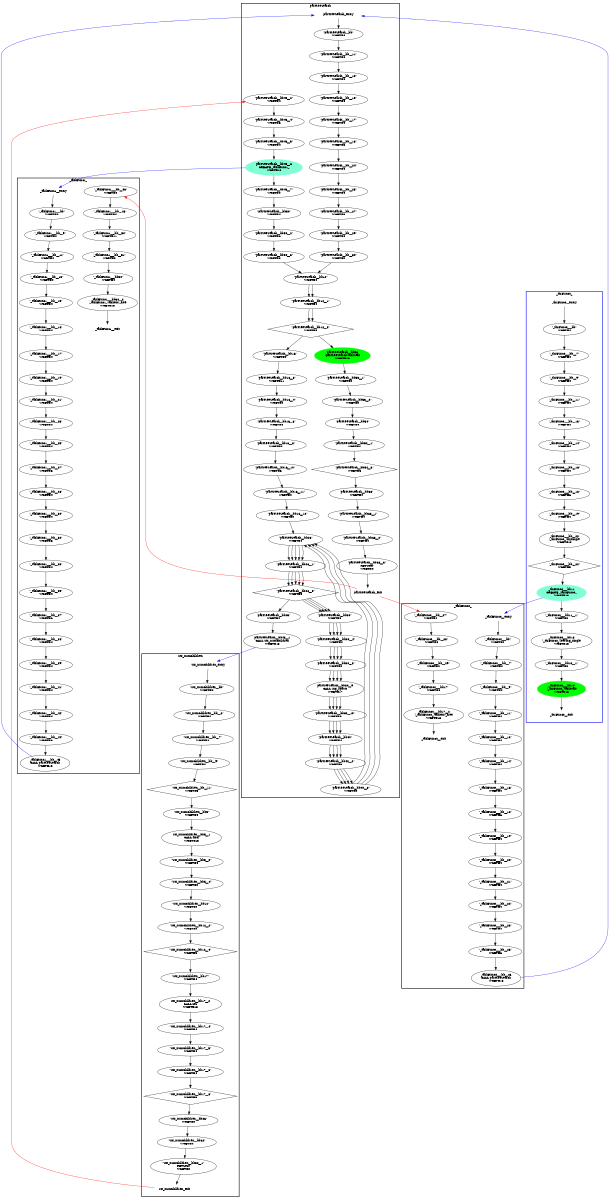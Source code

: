 digraph "CFG" {
fontsize=10;
orientation="portrait";
rankdir="TB";
size="10,8";
parTreeSearch__bb43__6 [color=aquamarine, fontsize=10, label="parTreeSearch__bb43__6\nCREATE _taskFunc1_\nWCET=13", style=filled, width="0.01"];
parTreeSearch__bb16__6 [fontsize=10, label="\"parTreeSearch__bb16__6\"\nWCET=4", width="0.01"];
parTreeSearch__bb30__10 [fontsize=10, label="\"parTreeSearch__bb30__10\"\nWCET=0", width="0.01"];
parTreeSearch__bb53__2 [fontsize=10, label="\"parTreeSearch__bb53__2\"\nWCET=0", width="0.01"];
parTreeSearch__bb__13 [fontsize=10, label="\"parTreeSearch__bb__13\"\nWCET=4", width="0.01"];
parTreeSearch__bb__27 [fontsize=10, label="\"parTreeSearch__bb__27\"\nWCET=8", width="0.01"];
parTreeSearch__bb40__3 [fontsize=10, label="\"parTreeSearch__bb40__3\"\nWCET=0", width="0.01"];
parTreeSearch__bb30__9 [fontsize=10, label="parTreeSearch__bb30__9\nCALL rng_spawn\nWCET=17", width="0.01"];
parTreeSearch_entry [color="white", fontsize=10, height="0.01", label="parTreeSearch_entry", width="0.01"];
parTreeSearch__bb__24 [fontsize=10, label="\"parTreeSearch__bb__24\"\nWCET=4", width="0.01"];
parTreeSearch__bb30 [fontsize=10, label="\"parTreeSearch__bb30\"\nWCET=4", width="0.01"];
parTreeSearch__bb43__4 [fontsize=10, label="\"parTreeSearch__bb43__4\"\nWCET=6", width="0.01"];
parTreeSearch__bb__11 [fontsize=10, label="\"parTreeSearch__bb__11\"\nWCET=4", width="0.01"];
parTreeSearch__bb43__7 [fontsize=10, label="\"parTreeSearch__bb43__7\"\nWCET=0", width="0.01"];
parTreeSearch__bb30__4 [fontsize=10, label="\"parTreeSearch__bb30__4\"\nWCET=4", width="0.01"];
parTreeSearch__bb__15 [fontsize=10, label="\"parTreeSearch__bb__15\"\nWCET=4", width="0.01"];
parTreeSearch__bb50__3 [fontsize=10, label="\"parTreeSearch__bb50__3\"\nWCET=0", width="0.01"];
parTreeSearch__bb__18 [fontsize=10, label="\"parTreeSearch__bb__18\"\nWCET=8", width="0.01"];
parTreeSearch__bb53 [color=green, fontsize=10, label="parTreeSearch__bb53\n(parTreeSearch)taskwait\nWCET=13", style=filled, width="0.01"];
parTreeSearch__bb16 [fontsize=10, label="\"parTreeSearch__bb16\"\nWCET=4", width="0.01"];
parTreeSearch__bb54__1 [fontsize=10, label="\"parTreeSearch__bb54__1\"\nWCET=4", width="0.01"];
parTreeSearch__bb26 [fontsize=10, label="\"parTreeSearch__bb26\"\nWCET=4", width="0.01"];
parTreeSearch__bb [fontsize=10, label="\"parTreeSearch__bb\"\nWCET=4", width="0.01"];
parTreeSearch_exit [color="white", fontsize=10, label="parTreeSearch_exit", width="0.01"];
parTreeSearch__bb12 [fontsize=10, label="\"parTreeSearch__bb12\"\nWCET=4", width="0.01"];
parTreeSearch__bb16__3 [fontsize=10, label="\"parTreeSearch__bb16__3\"\nWCET=11", width="0.01"];
parTreeSearch__bb26__1 [fontsize=10, label="\"parTreeSearch__bb26__1\"\nWCET=4", width="0.01"];
parTreeSearch__bb43 [fontsize=10, label="\"parTreeSearch__bb43\"\nWCET=4", width="0.01"];
parTreeSearch__bb40__2 [fontsize=10, label="\"parTreeSearch__bb40__2\"\nWCET=6", width="0.01"];
parTreeSearch__bb68 [fontsize=10, label="\"parTreeSearch__bb68\"\nWCET=4", width="0.01"];
parTreeSearch__bb50__2 [fontsize=10, label="\"parTreeSearch__bb50__2\"\nWCET=6", width="0.01"];
parTreeSearch__bb43__2 [fontsize=10, label="\"parTreeSearch__bb43__2\"\nWCET=4", width="0.01"];
parTreeSearch__bb16__12 [fontsize=10, label="\"parTreeSearch__bb16__12\"\nWCET=0", width="0.01"];
parTreeSearch__bb12__1 [fontsize=10, label="\"parTreeSearch__bb12__1\"\nWCET=4", width="0.01"];
parTreeSearch__bb26__3 [fontsize=10, label="\"parTreeSearch__bb26__3\"\nWCET=5", shape=diamond, width="0.01"];
parTreeSearch__bb12__3 [fontsize=10, label="\"parTreeSearch__bb12__3\"\nWCET=5", shape=diamond, width="0.01"];
parTreeSearch__bb16__11 [fontsize=10, label="\"parTreeSearch__bb16__11\"\nWCET=4", width="0.01"];
parTreeSearch__bb53__1 [fontsize=10, label="\"parTreeSearch__bb53__1\"\nWCET=4", width="0.01"];
parTreeSearch__bb16__4 [fontsize=10, label="\"parTreeSearch__bb16__4\"\nWCET=4", width="0.01"];
parTreeSearch__bb68__2 [fontsize=10, label="\"parTreeSearch__bb68__2\"\nWCET=4", width="0.01"];
parTreeSearch__bb43__1 [fontsize=10, label="parTreeSearch__bb43__1\nCALL uts_numChildren\nWCET=13", width="0.01"];
parTreeSearch__bb__29 [fontsize=10, label="\"parTreeSearch__bb__29\"\nWCET=4", width="0.01"];
parTreeSearch__bb__25 [fontsize=10, label="\"parTreeSearch__bb__25\"\nWCET=4", width="0.01"];
parTreeSearch__bb43__5 [fontsize=10, label="\"parTreeSearch__bb43__5\"\nWCET=4", width="0.01"];
parTreeSearch__bb__30 [fontsize=10, label="\"parTreeSearch__bb__30\"\nWCET=0", width="0.01"];
parTreeSearch__bb68__1 [fontsize=10, label="\"parTreeSearch__bb68__1\"\nWCET=4", width="0.01"];
parTreeSearch__bb16__10 [fontsize=10, label="\"parTreeSearch__bb16__10\"\nWCET=6", width="0.01"];
parTreeSearch__bb50 [fontsize=10, label="\"parTreeSearch__bb50\"\nWCET=4", width="0.01"];
parTreeSearch__bb30__8 [fontsize=10, label="\"parTreeSearch__bb30__8\"\nWCET=4", width="0.01"];
parTreeSearch__bb40 [fontsize=10, label="\"parTreeSearch__bb40\"\nWCET=4", width="0.01"];
parTreeSearch__bb54 [fontsize=10, label="\"parTreeSearch__bb54\"\nWCET=4", width="0.01"];
parTreeSearch__bb68__3 [fontsize=10, label="\"parTreeSearch__bb68__3\"\nRETURN\nWCET=0", width="0.01"];
parTreeSearch__bb54__3 [fontsize=10, label="\"parTreeSearch__bb54__3\"\nWCET=5", shape=diamond, width="0.01"];
parTreeSearch__bb16__8 [fontsize=10, label="\"parTreeSearch__bb16__8\"\nWCET=4", width="0.01"];
parTreeSearch__bb__17 [fontsize=10, label="\"parTreeSearch__bb__17\"\nWCET=4", width="0.01"];
_taskFunc0___bb__22 [fontsize=10, label="\"_taskFunc0___bb__22\"\nWCET=4", width="0.01"];
_taskFunc0___bb__23 [fontsize=10, label="\"_taskFunc0___bb__23\"\nWCET=4", width="0.01"];
_taskFunc0___bb__19 [fontsize=10, label="\"_taskFunc0___bb__19\"\nWCET=4", width="0.01"];
_taskFunc0___bb__11 [fontsize=10, label="\"_taskFunc0___bb__11\"\nWCET=4", width="0.01"];
_taskFunc0___bb__21 [fontsize=10, label="\"_taskFunc0___bb__21\"\nWCET=4", width="0.01"];
_taskFunc0___bb__27 [fontsize=10, label="\"_taskFunc0___bb__27\"\nWCET=4", width="0.01"];
_taskFunc0___bb__28 [fontsize=10, label="\"_taskFunc0___bb__28\"\nWCET=4", width="0.01"];
_taskFunc0___bb__25 [fontsize=10, label="\"_taskFunc0___bb__25\"\nWCET=6", width="0.01"];
_taskFunc0___bb__7 [fontsize=10, label="\"_taskFunc0___bb__7\"\nWCET=4", width="0.01"];
_taskFunc0___bb__16 [fontsize=10, label="\"_taskFunc0___bb__16\"\nWCET=4", width="0.01"];
_taskFunc0___bb__18 [fontsize=10, label="\"_taskFunc0___bb__18\"\nWCET=6", width="0.01"];
_taskFunc0___bb__29 [fontsize=10, label="\"_taskFunc0___bb__29\"\nWCET=0", width="0.01"];
_taskFunc0___bb17__2 [fontsize=10, label="_taskFunc0___bb17__2\n(_taskFunc0_)taskenv_free\nWCET=13", width="0.01"];
_taskFunc0___bb__20 [fontsize=10, label="\"_taskFunc0___bb__20\"\nWCET=4", width="0.01"];
_taskFunc0___bb17 [fontsize=10, label="\"_taskFunc0___bb17\"\nWCET=4", width="0.01"];
_taskFunc0___bb__14 [fontsize=10, label="\"_taskFunc0___bb__14\"\nWCET=4", width="0.01"];
_taskFunc0___bb__9 [fontsize=10, label="\"_taskFunc0___bb__9\"\nWCET=4", width="0.01"];
_taskFunc0___bb__26 [fontsize=10, label="_taskFunc0___bb__26\nCALL parTreeSearch\nWCET=13", width="0.01"];
_taskFunc0___bb__13 [fontsize=10, label="\"_taskFunc0___bb__13\"\nWCET=4", width="0.01"];
_taskFunc0___bb [fontsize=10, label="\"_taskFunc0___bb\"\nWCET=4", width="0.01"];
_taskFunc0__exit [color="white", fontsize=10, label="_taskFunc0__exit", width="0.01"];
_taskFunc0__entry [color="white", fontsize=10, height="0.01", label="_taskFunc0__entry", width="0.01"];
_thrFunc0___bb__19 [fontsize=10, label="\"_thrFunc0___bb__19\"\nWCET=4", width="0.01"];
_thrFunc0___bb__13 [fontsize=10, label="\"_thrFunc0___bb__13\"\nWCET=4", width="0.01"];
_thrFunc0___bb__16 [fontsize=10, label="\"_thrFunc0___bb__16\"\nWCET=4", width="0.01"];
_thrFunc0___bb__14 [fontsize=10, label="\"_thrFunc0___bb__14\"\nWCET=4", width="0.01"];
_thrFunc0___bb11__1 [fontsize=10, label="\"_thrFunc0___bb11__1\"\nWCET=0", width="0.01"];
_thrFunc0___bb13__1 [fontsize=10, label="\"_thrFunc0___bb13__1\"\nWCET=0", width="0.01"];
_thrFunc0__exit [color="white", fontsize=10, label="_thrFunc0__exit", width="0.01"];
_thrFunc0___bb13 [fontsize=10, label="_thrFunc0___bb13\n(_thrFunc0_)leaving_single\nWCET=13", width="0.01"];
_thrFunc0___bb__9 [fontsize=10, label="\"_thrFunc0___bb__9\"\nWCET=4", width="0.01"];
_thrFunc0___bb11 [color=aquamarine, fontsize=10, label="_thrFunc0___bb11\nCREATE _taskFunc0_\nWCET=13", style=filled, width="0.01"];
_thrFunc0___bb__18 [fontsize=10, label="\"_thrFunc0___bb__18\"\nWCET=6", width="0.01"];
_thrFunc0___bb__7 [fontsize=10, label="\"_thrFunc0___bb__7\"\nWCET=4", width="0.01"];
_thrFunc0___bb [fontsize=10, label="\"_thrFunc0___bb\"\nWCET=4", width="0.01"];
_thrFunc0___bb__11 [fontsize=10, label="\"_thrFunc0___bb__11\"\nWCET=4", width="0.01"];
_thrFunc0__entry [color="white", fontsize=10, height="0.01", label="_thrFunc0__entry", width="0.01"];
_thrFunc0___bb__22 [fontsize=10, label="\"_thrFunc0___bb__22\"\nWCET=5", shape=diamond, width="0.01"];
_thrFunc0___bb__20 [fontsize=10, label="_thrFunc0___bb__20\n(_thrFunc0_)mysingle\nWCET=13", width="0.01"];
_thrFunc0___bb14 [color=green, fontsize=10, label="_thrFunc0___bb14\n(_thrFunc0_)taskwait\nWCET=13", style=filled, width="0.01"];
_taskFunc1___bb__16 [fontsize=10, label="\"_taskFunc1___bb__16\"\nWCET=4", width="0.01"];
_taskFunc1___bb__25 [fontsize=10, label="\"_taskFunc1___bb__25\"\nWCET=4", width="0.01"];
_taskFunc1___bb [fontsize=10, label="\"_taskFunc1___bb\"\nWCET=4", width="0.01"];
_taskFunc1___bb__37 [fontsize=10, label="\"_taskFunc1___bb__37\"\nWCET=6", width="0.01"];
_taskFunc1___bb__23 [fontsize=10, label="\"_taskFunc1___bb__23\"\nWCET=4", width="0.01"];
_taskFunc1___bb__46 [fontsize=10, label="\"_taskFunc1___bb__46\"\nWCET=4", width="0.01"];
_taskFunc1___bb__51 [fontsize=10, label="\"_taskFunc1___bb__51\"\nWCET=0", width="0.01"];
_taskFunc1___bb__28 [fontsize=10, label="\"_taskFunc1___bb__28\"\nWCET=4", width="0.01"];
_taskFunc1___bb__42 [fontsize=10, label="\"_taskFunc1___bb__42\"\nWCET=4", width="0.01"];
_taskFunc1___bb__45 [fontsize=10, label="_taskFunc1___bb__45\nCALL parTreeSearch\nWCET=15", width="0.01"];
_taskFunc1___bb30__2 [fontsize=10, label="_taskFunc1___bb30__2\n(_taskFunc1_)taskenv_free\nWCET=13", width="0.01"];
_taskFunc1__entry [color="white", fontsize=10, height="0.01", label="_taskFunc1__entry", width="0.01"];
_taskFunc1___bb30 [fontsize=10, label="\"_taskFunc1___bb30\"\nWCET=4", width="0.01"];
_taskFunc1__exit [color="white", fontsize=10, label="_taskFunc1__exit", width="0.01"];
_taskFunc1___bb__21 [fontsize=10, label="\"_taskFunc1___bb__21\"\nWCET=4", width="0.01"];
_taskFunc1___bb__19 [fontsize=10, label="\"_taskFunc1___bb__19\"\nWCET=4", width="0.01"];
_taskFunc1___bb__35 [fontsize=10, label="\"_taskFunc1___bb__35\"\nWCET=4", width="0.01"];
_taskFunc1___bb__15 [fontsize=10, label="\"_taskFunc1___bb__15\"\nWCET=4", width="0.01"];
_taskFunc1___bb__44 [fontsize=10, label="\"_taskFunc1___bb__44\"\nWCET=6", width="0.01"];
_taskFunc1___bb__17 [fontsize=10, label="\"_taskFunc1___bb__17\"\nWCET=4", width="0.01"];
_taskFunc1___bb__41 [fontsize=10, label="\"_taskFunc1___bb__41\"\nWCET=4", width="0.01"];
_taskFunc1___bb__38 [fontsize=10, label="\"_taskFunc1___bb__38\"\nWCET=4", width="0.01"];
_taskFunc1___bb__11 [fontsize=10, label="\"_taskFunc1___bb__11\"\nWCET=4", width="0.01"];
_taskFunc1___bb__13 [fontsize=10, label="\"_taskFunc1___bb__13\"\nWCET=4", width="0.01"];
_taskFunc1___bb__39 [fontsize=10, label="\"_taskFunc1___bb__39\"\nWCET=4", width="0.01"];
_taskFunc1___bb__50 [fontsize=10, label="\"_taskFunc1___bb__50\"\nWCET=11", width="0.01"];
_taskFunc1___bb__33 [fontsize=10, label="\"_taskFunc1___bb__33\"\nWCET=4", width="0.01"];
_taskFunc1___bb__32 [fontsize=10, label="\"_taskFunc1___bb__32\"\nWCET=6", width="0.01"];
_taskFunc1___bb__48 [fontsize=10, label="\"_taskFunc1___bb__48\"\nWCET=4", width="0.01"];
_taskFunc1___bb__30 [fontsize=10, label="\"_taskFunc1___bb__30\"\nWCET=4", width="0.01"];
_taskFunc1___bb__9 [fontsize=10, label="\"_taskFunc1___bb__9\"\nWCET=4", width="0.01"];
_taskFunc1___bb__27 [fontsize=10, label="\"_taskFunc1___bb__27\"\nWCET=6", width="0.01"];
uts_numChildren__bb26 [fontsize=10, label="\"uts_numChildren__bb26\"\nWCET=0", width="0.01"];
uts_numChildren__bb17__6 [fontsize=10, label="\"uts_numChildren__bb17__6\"\nWCET=4", width="0.01"];
uts_numChildren_entry [color="white", fontsize=10, height="0.01", label="uts_numChildren_entry", width="0.01"];
uts_numChildren__bb12__4 [fontsize=10, label="\"uts_numChildren__bb12__4\"\nWCET=5", shape=diamond, width="0.01"];
uts_numChildren_exit [color="white", fontsize=10, label="uts_numChildren_exit", width="0.01"];
uts_numChildren__bb5__3 [fontsize=10, label="\"uts_numChildren__bb5__3\"\nWCET=4", width="0.01"];
uts_numChildren__bb5__4 [fontsize=10, label="\"uts_numChildren__bb5__4\"\nWCET=0", width="0.01"];
uts_numChildren__bb__7 [fontsize=10, label="\"uts_numChildren__bb__7\"\nWCET=4", width="0.01"];
uts_numChildren__bb17__4 [fontsize=10, label="\"uts_numChildren__bb17__4\"\nWCET=4", width="0.01"];
uts_numChildren__bb12__2 [fontsize=10, label="\"uts_numChildren__bb12__2\"\nWCET=4", width="0.01"];
uts_numChildren__bb5__1 [fontsize=10, label="uts_numChildren__bb5__1\nCALL floor\nWCET=13", width="0.01"];
uts_numChildren__bb [fontsize=10, label="\"uts_numChildren__bb\"\nWCET=4", width="0.01"];
uts_numChildren__bb5 [fontsize=10, label="\"uts_numChildren__bb5\"\nWCET=4", width="0.01"];
uts_numChildren__bb17__2 [fontsize=10, label="uts_numChildren__bb17__2\nCALL ceil\nWCET=13", width="0.01"];
uts_numChildren__bb__11 [fontsize=10, label="\"uts_numChildren__bb__11\"\nWCET=5", shape=diamond, width="0.01"];
uts_numChildren__bb32 [fontsize=10, label="\"uts_numChildren__bb32\"\nWCET=4", width="0.01"];
uts_numChildren__bb__6 [fontsize=10, label="\"uts_numChildren__bb__6\"\nWCET=4", width="0.01"];
uts_numChildren__bb17__5 [fontsize=10, label="\"uts_numChildren__bb17__5\"\nWCET=4", width="0.01"];
uts_numChildren__bb17__8 [fontsize=10, label="\"uts_numChildren__bb17__8\"\nWCET=5", shape=diamond, width="0.01"];
uts_numChildren__bb17 [fontsize=10, label="\"uts_numChildren__bb17\"\nWCET=4", width="0.01"];
uts_numChildren__bb12 [fontsize=10, label="\"uts_numChildren__bb12\"\nWCET=4", width="0.01"];
uts_numChildren__bb32__1 [fontsize=10, label="\"uts_numChildren__bb32__1\"\nRETURN\nWCET=0", width="0.01"];
uts_numChildren__bb__9 [fontsize=10, label="\"uts_numChildren__bb__9\"\nWCET=4", width="0.01"];
parTreeSearch__bb43__6 -> parTreeSearch__bb43__7  [key=0];
parTreeSearch__bb43__6 -> _taskFunc1__entry  [color=blue, key=0];
parTreeSearch__bb16__6 -> parTreeSearch__bb16__8  [key=0];
parTreeSearch__bb30__10 -> parTreeSearch__bb40  [key=0];
parTreeSearch__bb30__10 -> parTreeSearch__bb40  [key=1];
parTreeSearch__bb30__10 -> parTreeSearch__bb40  [key=2];
parTreeSearch__bb30__10 -> parTreeSearch__bb40  [key=3];
parTreeSearch__bb53__2 -> parTreeSearch__bb54  [key=0];
parTreeSearch__bb__13 -> parTreeSearch__bb__15  [key=0];
parTreeSearch__bb__27 -> parTreeSearch__bb__29  [key=0];
parTreeSearch__bb40__3 -> parTreeSearch__bb26  [key=0];
parTreeSearch__bb40__3 -> parTreeSearch__bb26  [key=1];
parTreeSearch__bb40__3 -> parTreeSearch__bb26  [key=2];
parTreeSearch__bb40__3 -> parTreeSearch__bb26  [key=3];
parTreeSearch__bb30__9 -> parTreeSearch__bb30__10  [key=0];
parTreeSearch__bb30__9 -> parTreeSearch__bb30__10  [key=1];
parTreeSearch__bb30__9 -> parTreeSearch__bb30__10  [key=2];
parTreeSearch__bb30__9 -> parTreeSearch__bb30__10  [key=3];
parTreeSearch_entry -> parTreeSearch__bb  [key=0];
parTreeSearch__bb__24 -> parTreeSearch__bb__25  [key=0];
parTreeSearch__bb30 -> parTreeSearch__bb30__4  [key=0];
parTreeSearch__bb30 -> parTreeSearch__bb30__4  [key=1];
parTreeSearch__bb30 -> parTreeSearch__bb30__4  [key=2];
parTreeSearch__bb30 -> parTreeSearch__bb30__4  [key=3];
parTreeSearch__bb43__4 -> parTreeSearch__bb43__5  [key=0];
parTreeSearch__bb__11 -> parTreeSearch__bb__13  [key=0];
parTreeSearch__bb43__7 -> parTreeSearch__bb50  [key=0];
parTreeSearch__bb30__4 -> parTreeSearch__bb30__8  [key=0];
parTreeSearch__bb30__4 -> parTreeSearch__bb30__8  [key=1];
parTreeSearch__bb30__4 -> parTreeSearch__bb30__8  [key=2];
parTreeSearch__bb30__4 -> parTreeSearch__bb30__8  [key=3];
parTreeSearch__bb__15 -> parTreeSearch__bb__17  [key=0];
parTreeSearch__bb50__3 -> parTreeSearch__bb12  [key=0];
parTreeSearch__bb__18 -> parTreeSearch__bb__24  [key=0];
parTreeSearch__bb53 -> parTreeSearch__bb53__1  [key=0];
parTreeSearch__bb16 -> parTreeSearch__bb16__3  [key=0];
parTreeSearch__bb54__1 -> parTreeSearch__bb54__3  [key=0];
parTreeSearch__bb26 -> parTreeSearch__bb26__1  [key=0];
parTreeSearch__bb26 -> parTreeSearch__bb26__1  [key=1];
parTreeSearch__bb26 -> parTreeSearch__bb26__1  [key=2];
parTreeSearch__bb26 -> parTreeSearch__bb26__1  [key=3];
parTreeSearch__bb26 -> parTreeSearch__bb26__1  [key=4];
parTreeSearch__bb -> parTreeSearch__bb__11  [key=0];
parTreeSearch_exit -> _taskFunc0___bb__27  [color=red, key=0];
parTreeSearch_exit -> _taskFunc1___bb__46  [color=red, key=0];
parTreeSearch__bb12 -> parTreeSearch__bb12__1  [key=0];
parTreeSearch__bb12 -> parTreeSearch__bb12__1  [key=1];
parTreeSearch__bb16__3 -> parTreeSearch__bb16__4  [key=0];
parTreeSearch__bb26__1 -> parTreeSearch__bb26__3  [key=0];
parTreeSearch__bb26__1 -> parTreeSearch__bb26__3  [key=1];
parTreeSearch__bb26__1 -> parTreeSearch__bb26__3  [key=2];
parTreeSearch__bb26__1 -> parTreeSearch__bb26__3  [key=3];
parTreeSearch__bb26__1 -> parTreeSearch__bb26__3  [key=4];
parTreeSearch__bb43 -> parTreeSearch__bb43__1  [key=0];
parTreeSearch__bb40__2 -> parTreeSearch__bb40__3  [key=0];
parTreeSearch__bb40__2 -> parTreeSearch__bb40__3  [key=1];
parTreeSearch__bb40__2 -> parTreeSearch__bb40__3  [key=2];
parTreeSearch__bb40__2 -> parTreeSearch__bb40__3  [key=3];
parTreeSearch__bb68 -> parTreeSearch__bb68__1  [key=0];
parTreeSearch__bb50__2 -> parTreeSearch__bb50__3  [key=0];
parTreeSearch__bb43__2 -> parTreeSearch__bb43__4  [key=0];
parTreeSearch__bb16__12 -> parTreeSearch__bb26  [key=0];
parTreeSearch__bb12__1 -> parTreeSearch__bb12__3  [key=0];
parTreeSearch__bb12__1 -> parTreeSearch__bb12__3  [key=1];
parTreeSearch__bb26__3 -> parTreeSearch__bb30  [key=0];
parTreeSearch__bb26__3 -> parTreeSearch__bb30  [key=1];
parTreeSearch__bb26__3 -> parTreeSearch__bb30  [key=2];
parTreeSearch__bb26__3 -> parTreeSearch__bb30  [key=3];
parTreeSearch__bb26__3 -> parTreeSearch__bb43  [key=0];
parTreeSearch__bb12__3 -> parTreeSearch__bb16  [key=0];
parTreeSearch__bb12__3 -> parTreeSearch__bb53  [key=0];
parTreeSearch__bb16__11 -> parTreeSearch__bb16__12  [key=0];
parTreeSearch__bb53__1 -> parTreeSearch__bb53__2  [key=0];
parTreeSearch__bb16__4 -> parTreeSearch__bb16__6  [key=0];
parTreeSearch__bb68__2 -> parTreeSearch__bb68__3  [key=0];
parTreeSearch__bb43__1 -> uts_numChildren_entry  [color=blue, key=0];
parTreeSearch__bb__29 -> parTreeSearch__bb__30  [key=0];
parTreeSearch__bb__25 -> parTreeSearch__bb__27  [key=0];
parTreeSearch__bb43__5 -> parTreeSearch__bb43__6  [key=0];
parTreeSearch__bb__30 -> parTreeSearch__bb12  [key=0];
parTreeSearch__bb68__1 -> parTreeSearch__bb68__2  [key=0];
parTreeSearch__bb16__10 -> parTreeSearch__bb16__11  [key=0];
parTreeSearch__bb50 -> parTreeSearch__bb50__2  [key=0];
parTreeSearch__bb30__8 -> parTreeSearch__bb30__9  [key=0];
parTreeSearch__bb30__8 -> parTreeSearch__bb30__9  [key=1];
parTreeSearch__bb30__8 -> parTreeSearch__bb30__9  [key=2];
parTreeSearch__bb30__8 -> parTreeSearch__bb30__9  [key=3];
parTreeSearch__bb40 -> parTreeSearch__bb40__2  [key=0];
parTreeSearch__bb40 -> parTreeSearch__bb40__2  [key=1];
parTreeSearch__bb40 -> parTreeSearch__bb40__2  [key=2];
parTreeSearch__bb40 -> parTreeSearch__bb40__2  [key=3];
parTreeSearch__bb54 -> parTreeSearch__bb54__1  [key=0];
parTreeSearch__bb68__3 -> parTreeSearch_exit  [key=0];
parTreeSearch__bb54__3 -> parTreeSearch__bb68  [key=0];
parTreeSearch__bb16__8 -> parTreeSearch__bb16__10  [key=0];
parTreeSearch__bb__17 -> parTreeSearch__bb__18  [key=0];
_taskFunc0___bb__22 -> _taskFunc0___bb__23  [key=0];
_taskFunc0___bb__23 -> _taskFunc0___bb__25  [key=0];
_taskFunc0___bb__19 -> _taskFunc0___bb__20  [key=0];
_taskFunc0___bb__11 -> _taskFunc0___bb__13  [key=0];
_taskFunc0___bb__21 -> _taskFunc0___bb__22  [key=0];
_taskFunc0___bb__27 -> _taskFunc0___bb__28  [key=0];
_taskFunc0___bb__28 -> _taskFunc0___bb__29  [key=0];
_taskFunc0___bb__25 -> _taskFunc0___bb__26  [key=0];
_taskFunc0___bb__7 -> _taskFunc0___bb__9  [key=0];
_taskFunc0___bb__16 -> _taskFunc0___bb__18  [key=0];
_taskFunc0___bb__18 -> _taskFunc0___bb__19  [key=0];
_taskFunc0___bb__29 -> _taskFunc0___bb17  [key=0];
_taskFunc0___bb17__2 -> _taskFunc0__exit  [key=0];
_taskFunc0___bb__20 -> _taskFunc0___bb__21  [key=0];
_taskFunc0___bb17 -> _taskFunc0___bb17__2  [key=0];
_taskFunc0___bb__14 -> _taskFunc0___bb__16  [key=0];
_taskFunc0___bb__9 -> _taskFunc0___bb__11  [key=0];
_taskFunc0___bb__26 -> parTreeSearch_entry  [color=blue, key=0];
_taskFunc0___bb__13 -> _taskFunc0___bb__14  [key=0];
_taskFunc0___bb -> _taskFunc0___bb__7  [key=0];
_taskFunc0__entry -> _taskFunc0___bb  [key=0];
_thrFunc0___bb__19 -> _thrFunc0___bb__20  [key=0];
_thrFunc0___bb__13 -> _thrFunc0___bb__14  [key=0];
_thrFunc0___bb__16 -> _thrFunc0___bb__18  [key=0];
_thrFunc0___bb__14 -> _thrFunc0___bb__16  [key=0];
_thrFunc0___bb11__1 -> _thrFunc0___bb13  [key=0];
_thrFunc0___bb13__1 -> _thrFunc0___bb14  [key=0];
_thrFunc0___bb13 -> _thrFunc0___bb13__1  [key=0];
_thrFunc0___bb__9 -> _thrFunc0___bb__11  [key=0];
_thrFunc0___bb11 -> _thrFunc0___bb11__1  [key=0];
_thrFunc0___bb11 -> _taskFunc0__entry  [color=blue, key=0];
_thrFunc0___bb__18 -> _thrFunc0___bb__19  [key=0];
_thrFunc0___bb__7 -> _thrFunc0___bb__9  [key=0];
_thrFunc0___bb -> _thrFunc0___bb__7  [key=0];
_thrFunc0___bb__11 -> _thrFunc0___bb__13  [key=0];
_thrFunc0__entry -> _thrFunc0___bb  [key=0];
_thrFunc0___bb__22 -> _thrFunc0___bb11  [key=0];
_thrFunc0___bb__20 -> _thrFunc0___bb__22  [key=0];
_thrFunc0___bb14 -> _thrFunc0__exit  [key=0];
_taskFunc1___bb__16 -> _taskFunc1___bb__17  [key=0];
_taskFunc1___bb__25 -> _taskFunc1___bb__27  [key=0];
_taskFunc1___bb -> _taskFunc1___bb__9  [key=0];
_taskFunc1___bb__37 -> _taskFunc1___bb__38  [key=0];
_taskFunc1___bb__23 -> _taskFunc1___bb__25  [key=0];
_taskFunc1___bb__46 -> _taskFunc1___bb__48  [key=0];
_taskFunc1___bb__51 -> _taskFunc1___bb30  [key=0];
_taskFunc1___bb__28 -> _taskFunc1___bb__30  [key=0];
_taskFunc1___bb__42 -> _taskFunc1___bb__44  [key=0];
_taskFunc1___bb__45 -> parTreeSearch_entry  [color=blue, key=0];
_taskFunc1___bb30__2 -> _taskFunc1__exit  [key=0];
_taskFunc1__entry -> _taskFunc1___bb  [key=0];
_taskFunc1___bb30 -> _taskFunc1___bb30__2  [key=0];
_taskFunc1___bb__21 -> _taskFunc1___bb__23  [key=0];
_taskFunc1___bb__19 -> _taskFunc1___bb__21  [key=0];
_taskFunc1___bb__35 -> _taskFunc1___bb__37  [key=0];
_taskFunc1___bb__15 -> _taskFunc1___bb__16  [key=0];
_taskFunc1___bb__44 -> _taskFunc1___bb__45  [key=0];
_taskFunc1___bb__17 -> _taskFunc1___bb__19  [key=0];
_taskFunc1___bb__41 -> _taskFunc1___bb__42  [key=0];
_taskFunc1___bb__38 -> _taskFunc1___bb__39  [key=0];
_taskFunc1___bb__11 -> _taskFunc1___bb__13  [key=0];
_taskFunc1___bb__13 -> _taskFunc1___bb__15  [key=0];
_taskFunc1___bb__39 -> _taskFunc1___bb__41  [key=0];
_taskFunc1___bb__50 -> _taskFunc1___bb__51  [key=0];
_taskFunc1___bb__33 -> _taskFunc1___bb__35  [key=0];
_taskFunc1___bb__32 -> _taskFunc1___bb__33  [key=0];
_taskFunc1___bb__48 -> _taskFunc1___bb__50  [key=0];
_taskFunc1___bb__30 -> _taskFunc1___bb__32  [key=0];
_taskFunc1___bb__9 -> _taskFunc1___bb__11  [key=0];
_taskFunc1___bb__27 -> _taskFunc1___bb__28  [key=0];
uts_numChildren__bb26 -> uts_numChildren__bb32  [key=0];
uts_numChildren__bb17__6 -> uts_numChildren__bb17__8  [key=0];
uts_numChildren_entry -> uts_numChildren__bb  [key=0];
uts_numChildren__bb12__4 -> uts_numChildren__bb17  [key=0];
uts_numChildren_exit -> parTreeSearch__bb43__2  [color=red, key=0];
uts_numChildren__bb5__3 -> uts_numChildren__bb5__4  [key=0];
uts_numChildren__bb5__4 -> uts_numChildren__bb12  [key=0];
uts_numChildren__bb__7 -> uts_numChildren__bb__9  [key=0];
uts_numChildren__bb17__4 -> uts_numChildren__bb17__5  [key=0];
uts_numChildren__bb12__2 -> uts_numChildren__bb12__4  [key=0];
uts_numChildren__bb5__1 -> uts_numChildren__bb5__3  [key=0];
uts_numChildren__bb -> uts_numChildren__bb__6  [key=0];
uts_numChildren__bb5 -> uts_numChildren__bb5__1  [key=0];
uts_numChildren__bb17__2 -> uts_numChildren__bb17__4  [key=0];
uts_numChildren__bb__11 -> uts_numChildren__bb5  [key=0];
uts_numChildren__bb32 -> uts_numChildren__bb32__1  [key=0];
uts_numChildren__bb__6 -> uts_numChildren__bb__7  [key=0];
uts_numChildren__bb17__5 -> uts_numChildren__bb17__6  [key=0];
uts_numChildren__bb17__8 -> uts_numChildren__bb26  [key=0];
uts_numChildren__bb17 -> uts_numChildren__bb17__2  [key=0];
uts_numChildren__bb12 -> uts_numChildren__bb12__2  [key=0];
uts_numChildren__bb32__1 -> uts_numChildren_exit  [key=0];
uts_numChildren__bb__9 -> uts_numChildren__bb__11  [key=0];
subgraph "cluster__thrFunc0_" {
label=_thrFunc0_
style="bold"
color="blue"
"_thrFunc0___bb"
"_thrFunc0___bb__7"
"_thrFunc0___bb__9"
"_thrFunc0___bb__11"
"_thrFunc0___bb__13"
"_thrFunc0___bb__14"
"_thrFunc0___bb__16"
"_thrFunc0___bb__18"
"_thrFunc0___bb__19"
"_thrFunc0___bb__20"
"_thrFunc0___bb__22"
"_thrFunc0___bb11"
"_thrFunc0___bb11__1"
"_thrFunc0___bb13"
"_thrFunc0___bb13__1"
"_thrFunc0___bb14"

"_thrFunc0__entry"
"_thrFunc0__exit"
}
subgraph "cluster__taskFunc0_" {
label=_taskFunc0_
style="bold"
"_taskFunc0___bb"
"_taskFunc0___bb__7"
"_taskFunc0___bb__9"
"_taskFunc0___bb__11"
"_taskFunc0___bb__13"
"_taskFunc0___bb__14"
"_taskFunc0___bb__16"
"_taskFunc0___bb__18"
"_taskFunc0___bb__19"
"_taskFunc0___bb__20"
"_taskFunc0___bb__21"
"_taskFunc0___bb__22"
"_taskFunc0___bb__23"
"_taskFunc0___bb__25"
"_taskFunc0___bb__26"
"_taskFunc0___bb__27"
"_taskFunc0___bb__28"
"_taskFunc0___bb__29"
"_taskFunc0___bb17"
"_taskFunc0___bb17__2"

"_taskFunc0__entry"
"_taskFunc0__exit"
}
subgraph "cluster_parTreeSearch" {
label=parTreeSearch
style="bold"
"parTreeSearch__bb"
"parTreeSearch__bb__11"
"parTreeSearch__bb__13"
"parTreeSearch__bb__15"
"parTreeSearch__bb__17"
"parTreeSearch__bb__18"
"parTreeSearch__bb__24"
"parTreeSearch__bb__25"
"parTreeSearch__bb__27"
"parTreeSearch__bb__29"
"parTreeSearch__bb__30"
"parTreeSearch__bb12"
"parTreeSearch__bb12__1"
"parTreeSearch__bb12__3"
"parTreeSearch__bb16"
"parTreeSearch__bb16__3"
"parTreeSearch__bb16__4"
"parTreeSearch__bb16__6"
"parTreeSearch__bb16__8"
"parTreeSearch__bb16__10"
"parTreeSearch__bb16__11"
"parTreeSearch__bb16__12"
"parTreeSearch__bb26"
"parTreeSearch__bb26__1"
"parTreeSearch__bb26__3"
"parTreeSearch__bb30"
"parTreeSearch__bb30__4"
"parTreeSearch__bb30__8"
"parTreeSearch__bb30__9"
"parTreeSearch__bb30__10"
"parTreeSearch__bb40"
"parTreeSearch__bb40__2"
"parTreeSearch__bb40__3"
"parTreeSearch__bb43"
"parTreeSearch__bb43__1"
"parTreeSearch__bb43__2"
"parTreeSearch__bb43__4"
"parTreeSearch__bb43__5"
"parTreeSearch__bb43__6"
"parTreeSearch__bb43__7"
"parTreeSearch__bb50"
"parTreeSearch__bb50__2"
"parTreeSearch__bb50__3"
"parTreeSearch__bb53"
"parTreeSearch__bb53__1"
"parTreeSearch__bb53__2"
"parTreeSearch__bb54"
"parTreeSearch__bb54__1"
"parTreeSearch__bb54__3"








"parTreeSearch__bb68"
"parTreeSearch__bb68__1"
"parTreeSearch__bb68__2"
"parTreeSearch__bb68__3"
"parTreeSearch_entry"
"parTreeSearch_exit"
}
subgraph "cluster_uts_numChildren" {
label=uts_numChildren
style="bold"
"uts_numChildren__bb"
"uts_numChildren__bb__6"
"uts_numChildren__bb__7"
"uts_numChildren__bb__9"
"uts_numChildren__bb__11"
"uts_numChildren__bb5"
"uts_numChildren__bb5__1"
"uts_numChildren__bb5__3"
"uts_numChildren__bb5__4"




"uts_numChildren__bb12"
"uts_numChildren__bb12__2"
"uts_numChildren__bb12__4"
"uts_numChildren__bb17"
"uts_numChildren__bb17__2"
"uts_numChildren__bb17__4"
"uts_numChildren__bb17__5"
"uts_numChildren__bb17__6"
"uts_numChildren__bb17__8"



"uts_numChildren__bb26"





"uts_numChildren__bb32"
"uts_numChildren__bb32__1"
"uts_numChildren_entry"
"uts_numChildren_exit"
}
subgraph "cluster_uts_numChildren_bin" {
label=uts_numChildren_bin
style="bold"


















}
subgraph "cluster_rng_toProb" {
label=rng_toProb
style="bold"

















}
subgraph "cluster__taskFunc1_" {
label=_taskFunc1_
style="bold"
"_taskFunc1___bb"
"_taskFunc1___bb__9"
"_taskFunc1___bb__11"
"_taskFunc1___bb__13"
"_taskFunc1___bb__15"
"_taskFunc1___bb__16"
"_taskFunc1___bb__17"
"_taskFunc1___bb__19"
"_taskFunc1___bb__21"
"_taskFunc1___bb__23"
"_taskFunc1___bb__25"
"_taskFunc1___bb__27"
"_taskFunc1___bb__28"
"_taskFunc1___bb__30"
"_taskFunc1___bb__32"
"_taskFunc1___bb__33"
"_taskFunc1___bb__35"
"_taskFunc1___bb__37"
"_taskFunc1___bb__38"
"_taskFunc1___bb__39"
"_taskFunc1___bb__41"
"_taskFunc1___bb__42"
"_taskFunc1___bb__44"
"_taskFunc1___bb__45"
"_taskFunc1___bb__46"
"_taskFunc1___bb__48"
"_taskFunc1___bb__50"
"_taskFunc1___bb__51"
"_taskFunc1___bb30"
"_taskFunc1___bb30__2"

"_taskFunc1__entry"
"_taskFunc1__exit"
}
}
